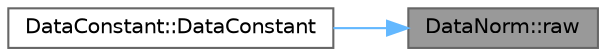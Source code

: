 digraph "DataNorm::raw"
{
 // LATEX_PDF_SIZE
  bgcolor="transparent";
  edge [fontname=Helvetica,fontsize=10,labelfontname=Helvetica,labelfontsize=10];
  node [fontname=Helvetica,fontsize=10,shape=box,height=0.2,width=0.4];
  rankdir="RL";
  Node1 [label="DataNorm::raw",height=0.2,width=0.4,color="gray40", fillcolor="grey60", style="filled", fontcolor="black",tooltip=" "];
  Node1 -> Node2 [dir="back",color="steelblue1",style="solid"];
  Node2 [label="DataConstant::DataConstant",height=0.2,width=0.4,color="grey40", fillcolor="white", style="filled",URL="$class_data_constant.html#a2387474d659d4f66710de0fc21809732",tooltip="Construct a new data source from a normalized data point."];
}

